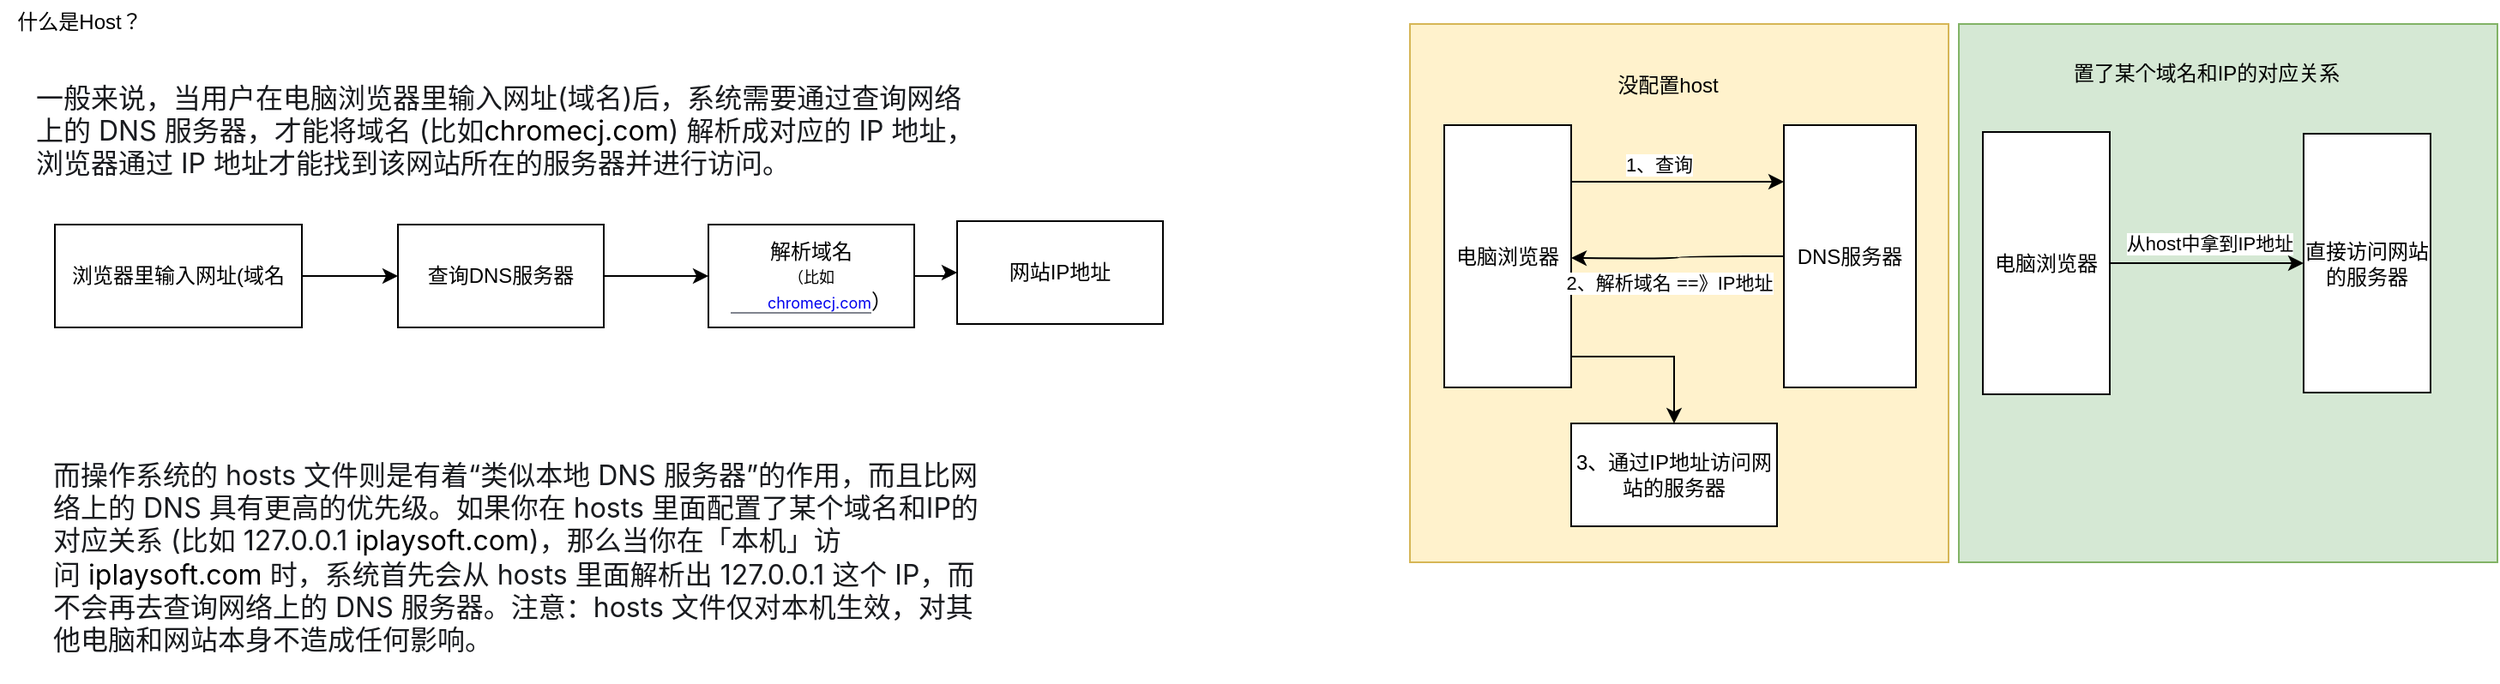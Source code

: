 <mxfile version="23.1.7" type="github">
  <diagram name="第 1 页" id="fqj0QpMOTDtr7AI1kvU-">
    <mxGraphModel dx="778" dy="788" grid="0" gridSize="10" guides="1" tooltips="1" connect="1" arrows="1" fold="1" page="0" pageScale="1" pageWidth="827" pageHeight="1169" math="0" shadow="0">
      <root>
        <mxCell id="0" />
        <mxCell id="1" parent="0" />
        <mxCell id="KldWpBOgcPNRSOgi1uVf-28" value="" style="rounded=0;whiteSpace=wrap;html=1;fillColor=#d5e8d4;strokeColor=#82b366;" vertex="1" parent="1">
          <mxGeometry x="1290" y="-270" width="314" height="314" as="geometry" />
        </mxCell>
        <mxCell id="KldWpBOgcPNRSOgi1uVf-26" value="" style="rounded=0;whiteSpace=wrap;html=1;fillColor=#fff2cc;strokeColor=#d6b656;" vertex="1" parent="1">
          <mxGeometry x="970" y="-270" width="314" height="314" as="geometry" />
        </mxCell>
        <mxCell id="Qxr8LHmL9CdALlt2KAD3-1" style="edgeStyle=orthogonalEdgeStyle;rounded=0;orthogonalLoop=1;jettySize=auto;html=1;exitX=1;exitY=0.5;exitDx=0;exitDy=0;" parent="1" source="Qxr8LHmL9CdALlt2KAD3-2" target="Qxr8LHmL9CdALlt2KAD3-4" edge="1">
          <mxGeometry relative="1" as="geometry">
            <mxPoint x="427.644" y="-123" as="targetPoint" />
          </mxGeometry>
        </mxCell>
        <mxCell id="Qxr8LHmL9CdALlt2KAD3-2" value="浏览器里输入网址(域名" style="rounded=0;whiteSpace=wrap;html=1;" parent="1" vertex="1">
          <mxGeometry x="180" y="-153" width="144" height="60" as="geometry" />
        </mxCell>
        <mxCell id="Qxr8LHmL9CdALlt2KAD3-3" value="" style="edgeStyle=orthogonalEdgeStyle;rounded=0;orthogonalLoop=1;jettySize=auto;html=1;" parent="1" source="Qxr8LHmL9CdALlt2KAD3-4" target="Qxr8LHmL9CdALlt2KAD3-5" edge="1">
          <mxGeometry relative="1" as="geometry" />
        </mxCell>
        <mxCell id="Qxr8LHmL9CdALlt2KAD3-4" value="查询DNS服务器" style="rounded=0;whiteSpace=wrap;html=1;" parent="1" vertex="1">
          <mxGeometry x="380.004" y="-153" width="120" height="60" as="geometry" />
        </mxCell>
        <mxCell id="KldWpBOgcPNRSOgi1uVf-4" value="" style="edgeStyle=orthogonalEdgeStyle;rounded=0;orthogonalLoop=1;jettySize=auto;html=1;" edge="1" parent="1" source="Qxr8LHmL9CdALlt2KAD3-5" target="KldWpBOgcPNRSOgi1uVf-3">
          <mxGeometry relative="1" as="geometry" />
        </mxCell>
        <mxCell id="Qxr8LHmL9CdALlt2KAD3-5" value="解析域名&lt;br&gt;&lt;font style=&quot;font-size: 9px;&quot;&gt;（比如&lt;a style=&quot;border-bottom: 1px solid rgb(129, 133, 143); text-decoration-line: none; cursor: pointer; font-family: -apple-system, BlinkMacSystemFont, &amp;quot;Helvetica Neue&amp;quot;, &amp;quot;PingFang SC&amp;quot;, &amp;quot;Microsoft YaHei&amp;quot;, &amp;quot;Source Han Sans SC&amp;quot;, &amp;quot;Noto Sans CJK SC&amp;quot;, &amp;quot;WenQuanYi Micro Hei&amp;quot;, sans-serif; text-align: start;&quot; data-za-detail-view-id=&quot;1043&quot; rel=&quot;nofollow noreferrer&quot; target=&quot;_blank&quot; class=&quot;external&quot; href=&quot;https://link.zhihu.com/?target=http%3A//chromecj.com&quot;&gt;&lt;span style=&quot;border-color: var(--border-color); background-color: transparent; color: transparent; font-variant-numeric: normal; font-variant-east-asian: normal; font-variant-alternates: normal; font-kerning: auto; font-optical-sizing: auto; font-feature-settings: normal; font-variation-settings: normal; font-variant-position: normal; font-stretch: normal; line-height: 0; font-family: a; text-shadow: none;&quot; class=&quot;invisible&quot;&gt;http://&lt;/span&gt;&lt;span style=&quot;border-color: var(--border-color);&quot; class=&quot;visible&quot;&gt;chromecj.com&lt;/span&gt;&lt;/a&gt;&lt;/font&gt;）" style="whiteSpace=wrap;html=1;rounded=0;" parent="1" vertex="1">
          <mxGeometry x="561.004" y="-153" width="120" height="60" as="geometry" />
        </mxCell>
        <mxCell id="Qxr8LHmL9CdALlt2KAD3-8" value="&lt;span style=&quot;color: rgb(25, 27, 31); font-family: -apple-system, BlinkMacSystemFont, &amp;quot;Helvetica Neue&amp;quot;, &amp;quot;PingFang SC&amp;quot;, &amp;quot;Microsoft YaHei&amp;quot;, &amp;quot;Source Han Sans SC&amp;quot;, &amp;quot;Noto Sans CJK SC&amp;quot;, &amp;quot;WenQuanYi Micro Hei&amp;quot;, sans-serif; font-size: medium; font-style: normal; font-variant-ligatures: normal; font-variant-caps: normal; font-weight: 400; letter-spacing: normal; orphans: 2; text-align: start; text-indent: 0px; text-transform: none; widows: 2; word-spacing: 0px; -webkit-text-stroke-width: 0px; background-color: rgb(255, 255, 255); text-decoration-thickness: initial; text-decoration-style: initial; text-decoration-color: initial; float: none; display: inline !important;&quot;&gt;而操作系统的 hosts 文件则是有着“类似本地 DNS 服务器”的作用，而且比网络上的 DNS 具有更高的优先级。如果你在 hosts 里面配置了某个域名和IP的对应关系 (比如 127.0.0.1&lt;span&gt;&amp;nbsp;&lt;/span&gt;&lt;/span&gt;&lt;a style=&quot;color: inherit; text-decoration: none; border-bottom: 1px solid rgb(129, 133, 143); cursor: pointer; font-family: -apple-system, BlinkMacSystemFont, &amp;quot;Helvetica Neue&amp;quot;, &amp;quot;PingFang SC&amp;quot;, &amp;quot;Microsoft YaHei&amp;quot;, &amp;quot;Source Han Sans SC&amp;quot;, &amp;quot;Noto Sans CJK SC&amp;quot;, &amp;quot;WenQuanYi Micro Hei&amp;quot;, sans-serif; font-size: medium; font-style: normal; font-variant-ligatures: normal; font-variant-caps: normal; font-weight: 400; letter-spacing: normal; orphans: 2; text-align: start; text-indent: 0px; text-transform: none; widows: 2; word-spacing: 0px; -webkit-text-stroke-width: 0px; background-color: rgb(255, 255, 255);&quot; data-za-detail-view-id=&quot;1043&quot; rel=&quot;nofollow noreferrer&quot; target=&quot;_blank&quot; class=&quot;external&quot; href=&quot;https://link.zhihu.com/?target=http%3A//iplaysoft.com&quot;&gt;&lt;span style=&quot;background-color: transparent; color: transparent; font: 0px / 0 a; text-shadow: none;&quot; class=&quot;invisible&quot;&gt;http://&lt;/span&gt;&lt;span class=&quot;visible&quot;&gt;iplaysoft.com&lt;/span&gt;&lt;span style=&quot;background-color: transparent; color: transparent; font: 0px / 0 a; text-shadow: none;&quot; class=&quot;invisible&quot;&gt;&lt;/span&gt;&lt;/a&gt;&lt;span style=&quot;color: rgb(25, 27, 31); font-family: -apple-system, BlinkMacSystemFont, &amp;quot;Helvetica Neue&amp;quot;, &amp;quot;PingFang SC&amp;quot;, &amp;quot;Microsoft YaHei&amp;quot;, &amp;quot;Source Han Sans SC&amp;quot;, &amp;quot;Noto Sans CJK SC&amp;quot;, &amp;quot;WenQuanYi Micro Hei&amp;quot;, sans-serif; font-size: medium; font-style: normal; font-variant-ligatures: normal; font-variant-caps: normal; font-weight: 400; letter-spacing: normal; orphans: 2; text-align: start; text-indent: 0px; text-transform: none; widows: 2; word-spacing: 0px; -webkit-text-stroke-width: 0px; background-color: rgb(255, 255, 255); text-decoration-thickness: initial; text-decoration-style: initial; text-decoration-color: initial; float: none; display: inline !important;&quot;&gt;)，那么当你在「本机」访问&lt;span&gt;&amp;nbsp;&lt;/span&gt;&lt;/span&gt;&lt;a style=&quot;color: inherit; text-decoration: none; border-bottom: 1px solid rgb(129, 133, 143); cursor: pointer; font-family: -apple-system, BlinkMacSystemFont, &amp;quot;Helvetica Neue&amp;quot;, &amp;quot;PingFang SC&amp;quot;, &amp;quot;Microsoft YaHei&amp;quot;, &amp;quot;Source Han Sans SC&amp;quot;, &amp;quot;Noto Sans CJK SC&amp;quot;, &amp;quot;WenQuanYi Micro Hei&amp;quot;, sans-serif; font-size: medium; font-style: normal; font-variant-ligatures: normal; font-variant-caps: normal; font-weight: 400; letter-spacing: normal; orphans: 2; text-align: start; text-indent: 0px; text-transform: none; widows: 2; word-spacing: 0px; -webkit-text-stroke-width: 0px; background-color: rgb(255, 255, 255);&quot; data-za-detail-view-id=&quot;1043&quot; rel=&quot;nofollow noreferrer&quot; target=&quot;_blank&quot; class=&quot;external&quot; href=&quot;https://link.zhihu.com/?target=http%3A//iplaysoft.com&quot;&gt;&lt;span style=&quot;background-color: transparent; color: transparent; font: 0px / 0 a; text-shadow: none;&quot; class=&quot;invisible&quot;&gt;http://&lt;/span&gt;&lt;span class=&quot;visible&quot;&gt;iplaysoft.com&lt;/span&gt;&lt;span style=&quot;background-color: transparent; color: transparent; font: 0px / 0 a; text-shadow: none;&quot; class=&quot;invisible&quot;&gt;&lt;/span&gt;&lt;/a&gt;&lt;span style=&quot;color: rgb(25, 27, 31); font-family: -apple-system, BlinkMacSystemFont, &amp;quot;Helvetica Neue&amp;quot;, &amp;quot;PingFang SC&amp;quot;, &amp;quot;Microsoft YaHei&amp;quot;, &amp;quot;Source Han Sans SC&amp;quot;, &amp;quot;Noto Sans CJK SC&amp;quot;, &amp;quot;WenQuanYi Micro Hei&amp;quot;, sans-serif; font-size: medium; font-style: normal; font-variant-ligatures: normal; font-variant-caps: normal; font-weight: 400; letter-spacing: normal; orphans: 2; text-align: start; text-indent: 0px; text-transform: none; widows: 2; word-spacing: 0px; -webkit-text-stroke-width: 0px; background-color: rgb(255, 255, 255); text-decoration-thickness: initial; text-decoration-style: initial; text-decoration-color: initial; float: none; display: inline !important;&quot;&gt;&lt;span&gt;&amp;nbsp;&lt;/span&gt;时，系统首先会从 hosts 里面解析出 127.0.0.1 这个 IP，而不会再去查询网络上的 DNS 服务器。注意：hosts 文件仅对本机生效，对其他电脑和网站本身不造成任何影响。&lt;/span&gt;" style="text;whiteSpace=wrap;html=1;" parent="1" vertex="1">
          <mxGeometry x="177.002" y="-23.003" width="550" height="137" as="geometry" />
        </mxCell>
        <mxCell id="Qxr8LHmL9CdALlt2KAD3-9" value="&lt;span style=&quot;color: rgb(25, 27, 31); font-family: -apple-system, BlinkMacSystemFont, &amp;quot;Helvetica Neue&amp;quot;, &amp;quot;PingFang SC&amp;quot;, &amp;quot;Microsoft YaHei&amp;quot;, &amp;quot;Source Han Sans SC&amp;quot;, &amp;quot;Noto Sans CJK SC&amp;quot;, &amp;quot;WenQuanYi Micro Hei&amp;quot;, sans-serif; font-size: medium; font-style: normal; font-variant-ligatures: normal; font-variant-caps: normal; font-weight: 400; letter-spacing: normal; orphans: 2; text-align: start; text-indent: 0px; text-transform: none; widows: 2; word-spacing: 0px; -webkit-text-stroke-width: 0px; background-color: rgb(255, 255, 255); text-decoration-thickness: initial; text-decoration-style: initial; text-decoration-color: initial; float: none; display: inline !important;&quot;&gt;一般来说，当用户在电脑浏览器里输入网址(域名)后，系统需要通过查询网络上的 DNS 服务器，才能将域名 (比如&lt;/span&gt;&lt;a style=&quot;color: inherit; text-decoration: none; border-bottom: 1px solid rgb(129, 133, 143); cursor: pointer; font-family: -apple-system, BlinkMacSystemFont, &amp;quot;Helvetica Neue&amp;quot;, &amp;quot;PingFang SC&amp;quot;, &amp;quot;Microsoft YaHei&amp;quot;, &amp;quot;Source Han Sans SC&amp;quot;, &amp;quot;Noto Sans CJK SC&amp;quot;, &amp;quot;WenQuanYi Micro Hei&amp;quot;, sans-serif; font-size: medium; font-style: normal; font-variant-ligatures: normal; font-variant-caps: normal; font-weight: 400; letter-spacing: normal; orphans: 2; text-align: start; text-indent: 0px; text-transform: none; widows: 2; word-spacing: 0px; -webkit-text-stroke-width: 0px; background-color: rgb(255, 255, 255);&quot; data-za-detail-view-id=&quot;1043&quot; rel=&quot;nofollow noreferrer&quot; target=&quot;_blank&quot; class=&quot;external&quot; href=&quot;https://link.zhihu.com/?target=http%3A//chromecj.com&quot;&gt;&lt;span style=&quot;background-color: transparent; color: transparent; font: 0px / 0 a; text-shadow: none;&quot; class=&quot;invisible&quot;&gt;http://&lt;/span&gt;&lt;span class=&quot;visible&quot;&gt;chromecj.com&lt;/span&gt;&lt;span style=&quot;background-color: transparent; color: transparent; font: 0px / 0 a; text-shadow: none;&quot; class=&quot;invisible&quot;&gt;&lt;/span&gt;&lt;/a&gt;&lt;span style=&quot;color: rgb(25, 27, 31); font-family: -apple-system, BlinkMacSystemFont, &amp;quot;Helvetica Neue&amp;quot;, &amp;quot;PingFang SC&amp;quot;, &amp;quot;Microsoft YaHei&amp;quot;, &amp;quot;Source Han Sans SC&amp;quot;, &amp;quot;Noto Sans CJK SC&amp;quot;, &amp;quot;WenQuanYi Micro Hei&amp;quot;, sans-serif; font-size: medium; font-style: normal; font-variant-ligatures: normal; font-variant-caps: normal; font-weight: 400; letter-spacing: normal; orphans: 2; text-align: start; text-indent: 0px; text-transform: none; widows: 2; word-spacing: 0px; -webkit-text-stroke-width: 0px; background-color: rgb(255, 255, 255); text-decoration-thickness: initial; text-decoration-style: initial; text-decoration-color: initial; float: none; display: inline !important;&quot;&gt;) 解析成对应的 IP 地址，浏览器通过 IP 地址才能找到该网站所在的服务器并进行访问。&lt;/span&gt;" style="text;whiteSpace=wrap;html=1;" parent="1" vertex="1">
          <mxGeometry x="167.002" y="-243.002" width="550" height="80" as="geometry" />
        </mxCell>
        <mxCell id="Qxr8LHmL9CdALlt2KAD3-10" value="什么是Host？" style="text;html=1;align=center;verticalAlign=middle;resizable=0;points=[];autosize=1;strokeColor=none;fillColor=none;" parent="1" vertex="1">
          <mxGeometry x="148" y="-284" width="91" height="26" as="geometry" />
        </mxCell>
        <mxCell id="KldWpBOgcPNRSOgi1uVf-3" value="网站IP地址" style="whiteSpace=wrap;html=1;rounded=0;" vertex="1" parent="1">
          <mxGeometry x="706.004" y="-155" width="120" height="60" as="geometry" />
        </mxCell>
        <mxCell id="KldWpBOgcPNRSOgi1uVf-9" style="edgeStyle=orthogonalEdgeStyle;rounded=0;orthogonalLoop=1;jettySize=auto;html=1;" edge="1" parent="1" source="KldWpBOgcPNRSOgi1uVf-7" target="KldWpBOgcPNRSOgi1uVf-10">
          <mxGeometry relative="1" as="geometry">
            <mxPoint x="1186.875" y="-142.66" as="targetPoint" />
            <Array as="points">
              <mxPoint x="1128" y="-178" />
              <mxPoint x="1128" y="-178" />
            </Array>
          </mxGeometry>
        </mxCell>
        <mxCell id="KldWpBOgcPNRSOgi1uVf-11" value="1、查询" style="edgeLabel;html=1;align=center;verticalAlign=middle;resizable=0;points=[];" vertex="1" connectable="0" parent="KldWpBOgcPNRSOgi1uVf-9">
          <mxGeometry x="-0.211" y="2" relative="1" as="geometry">
            <mxPoint x="2" y="-8" as="offset" />
          </mxGeometry>
        </mxCell>
        <mxCell id="KldWpBOgcPNRSOgi1uVf-17" style="edgeStyle=orthogonalEdgeStyle;rounded=0;orthogonalLoop=1;jettySize=auto;html=1;exitX=1;exitY=0.75;exitDx=0;exitDy=0;" edge="1" parent="1" source="KldWpBOgcPNRSOgi1uVf-7" target="KldWpBOgcPNRSOgi1uVf-15">
          <mxGeometry relative="1" as="geometry">
            <Array as="points">
              <mxPoint x="1064" y="-76" />
              <mxPoint x="1124" y="-76" />
            </Array>
          </mxGeometry>
        </mxCell>
        <mxCell id="KldWpBOgcPNRSOgi1uVf-7" value="电脑浏览器" style="rounded=0;whiteSpace=wrap;html=1;" vertex="1" parent="1">
          <mxGeometry x="990" y="-211" width="74" height="153" as="geometry" />
        </mxCell>
        <mxCell id="KldWpBOgcPNRSOgi1uVf-12" style="edgeStyle=orthogonalEdgeStyle;rounded=0;orthogonalLoop=1;jettySize=auto;html=1;curved=1;exitX=0;exitY=0.5;exitDx=0;exitDy=0;" edge="1" parent="1" source="KldWpBOgcPNRSOgi1uVf-10">
          <mxGeometry relative="1" as="geometry">
            <mxPoint x="1185" y="-133" as="sourcePoint" />
            <mxPoint x="1064" y="-133.5" as="targetPoint" />
          </mxGeometry>
        </mxCell>
        <mxCell id="KldWpBOgcPNRSOgi1uVf-13" value="2、解析域名 ==》IP地址" style="edgeLabel;html=1;align=center;verticalAlign=middle;resizable=0;points=[];" vertex="1" connectable="0" parent="KldWpBOgcPNRSOgi1uVf-12">
          <mxGeometry x="0.029" relative="1" as="geometry">
            <mxPoint x="-4" y="14" as="offset" />
          </mxGeometry>
        </mxCell>
        <mxCell id="KldWpBOgcPNRSOgi1uVf-10" value="DNS服务器" style="rounded=0;whiteSpace=wrap;html=1;" vertex="1" parent="1">
          <mxGeometry x="1188" y="-211" width="77" height="153" as="geometry" />
        </mxCell>
        <mxCell id="KldWpBOgcPNRSOgi1uVf-15" value="3、通过IP地址访问网站的服务器" style="rounded=0;whiteSpace=wrap;html=1;" vertex="1" parent="1">
          <mxGeometry x="1063.995" y="-36.996" width="120" height="60" as="geometry" />
        </mxCell>
        <mxCell id="KldWpBOgcPNRSOgi1uVf-38" style="edgeStyle=orthogonalEdgeStyle;rounded=0;orthogonalLoop=1;jettySize=auto;html=1;" edge="1" parent="1" source="KldWpBOgcPNRSOgi1uVf-21" target="KldWpBOgcPNRSOgi1uVf-25">
          <mxGeometry relative="1" as="geometry" />
        </mxCell>
        <mxCell id="KldWpBOgcPNRSOgi1uVf-39" value="从host中拿到IP地址" style="edgeLabel;html=1;align=center;verticalAlign=middle;resizable=0;points=[];" vertex="1" connectable="0" parent="KldWpBOgcPNRSOgi1uVf-38">
          <mxGeometry x="-0.184" y="3" relative="1" as="geometry">
            <mxPoint x="12" y="-9" as="offset" />
          </mxGeometry>
        </mxCell>
        <mxCell id="KldWpBOgcPNRSOgi1uVf-21" value="电脑浏览器" style="rounded=0;whiteSpace=wrap;html=1;" vertex="1" parent="1">
          <mxGeometry x="1304" y="-207" width="74" height="153" as="geometry" />
        </mxCell>
        <mxCell id="KldWpBOgcPNRSOgi1uVf-25" value="直接访问网站的服务器" style="rounded=0;whiteSpace=wrap;html=1;" vertex="1" parent="1">
          <mxGeometry x="1491" y="-206" width="74" height="151" as="geometry" />
        </mxCell>
        <mxCell id="KldWpBOgcPNRSOgi1uVf-27" value="没配置host" style="text;html=1;align=center;verticalAlign=middle;whiteSpace=wrap;rounded=0;" vertex="1" parent="1">
          <mxGeometry x="1081" y="-249" width="79" height="30" as="geometry" />
        </mxCell>
        <mxCell id="KldWpBOgcPNRSOgi1uVf-29" value="&lt;div class=&quot;lake-content&quot;&gt;置了某个域名和IP的对应关系&lt;/div&gt;" style="text;html=1;align=center;verticalAlign=middle;whiteSpace=wrap;rounded=0;" vertex="1" parent="1">
          <mxGeometry x="1353" y="-256" width="163" height="30" as="geometry" />
        </mxCell>
      </root>
    </mxGraphModel>
  </diagram>
</mxfile>
